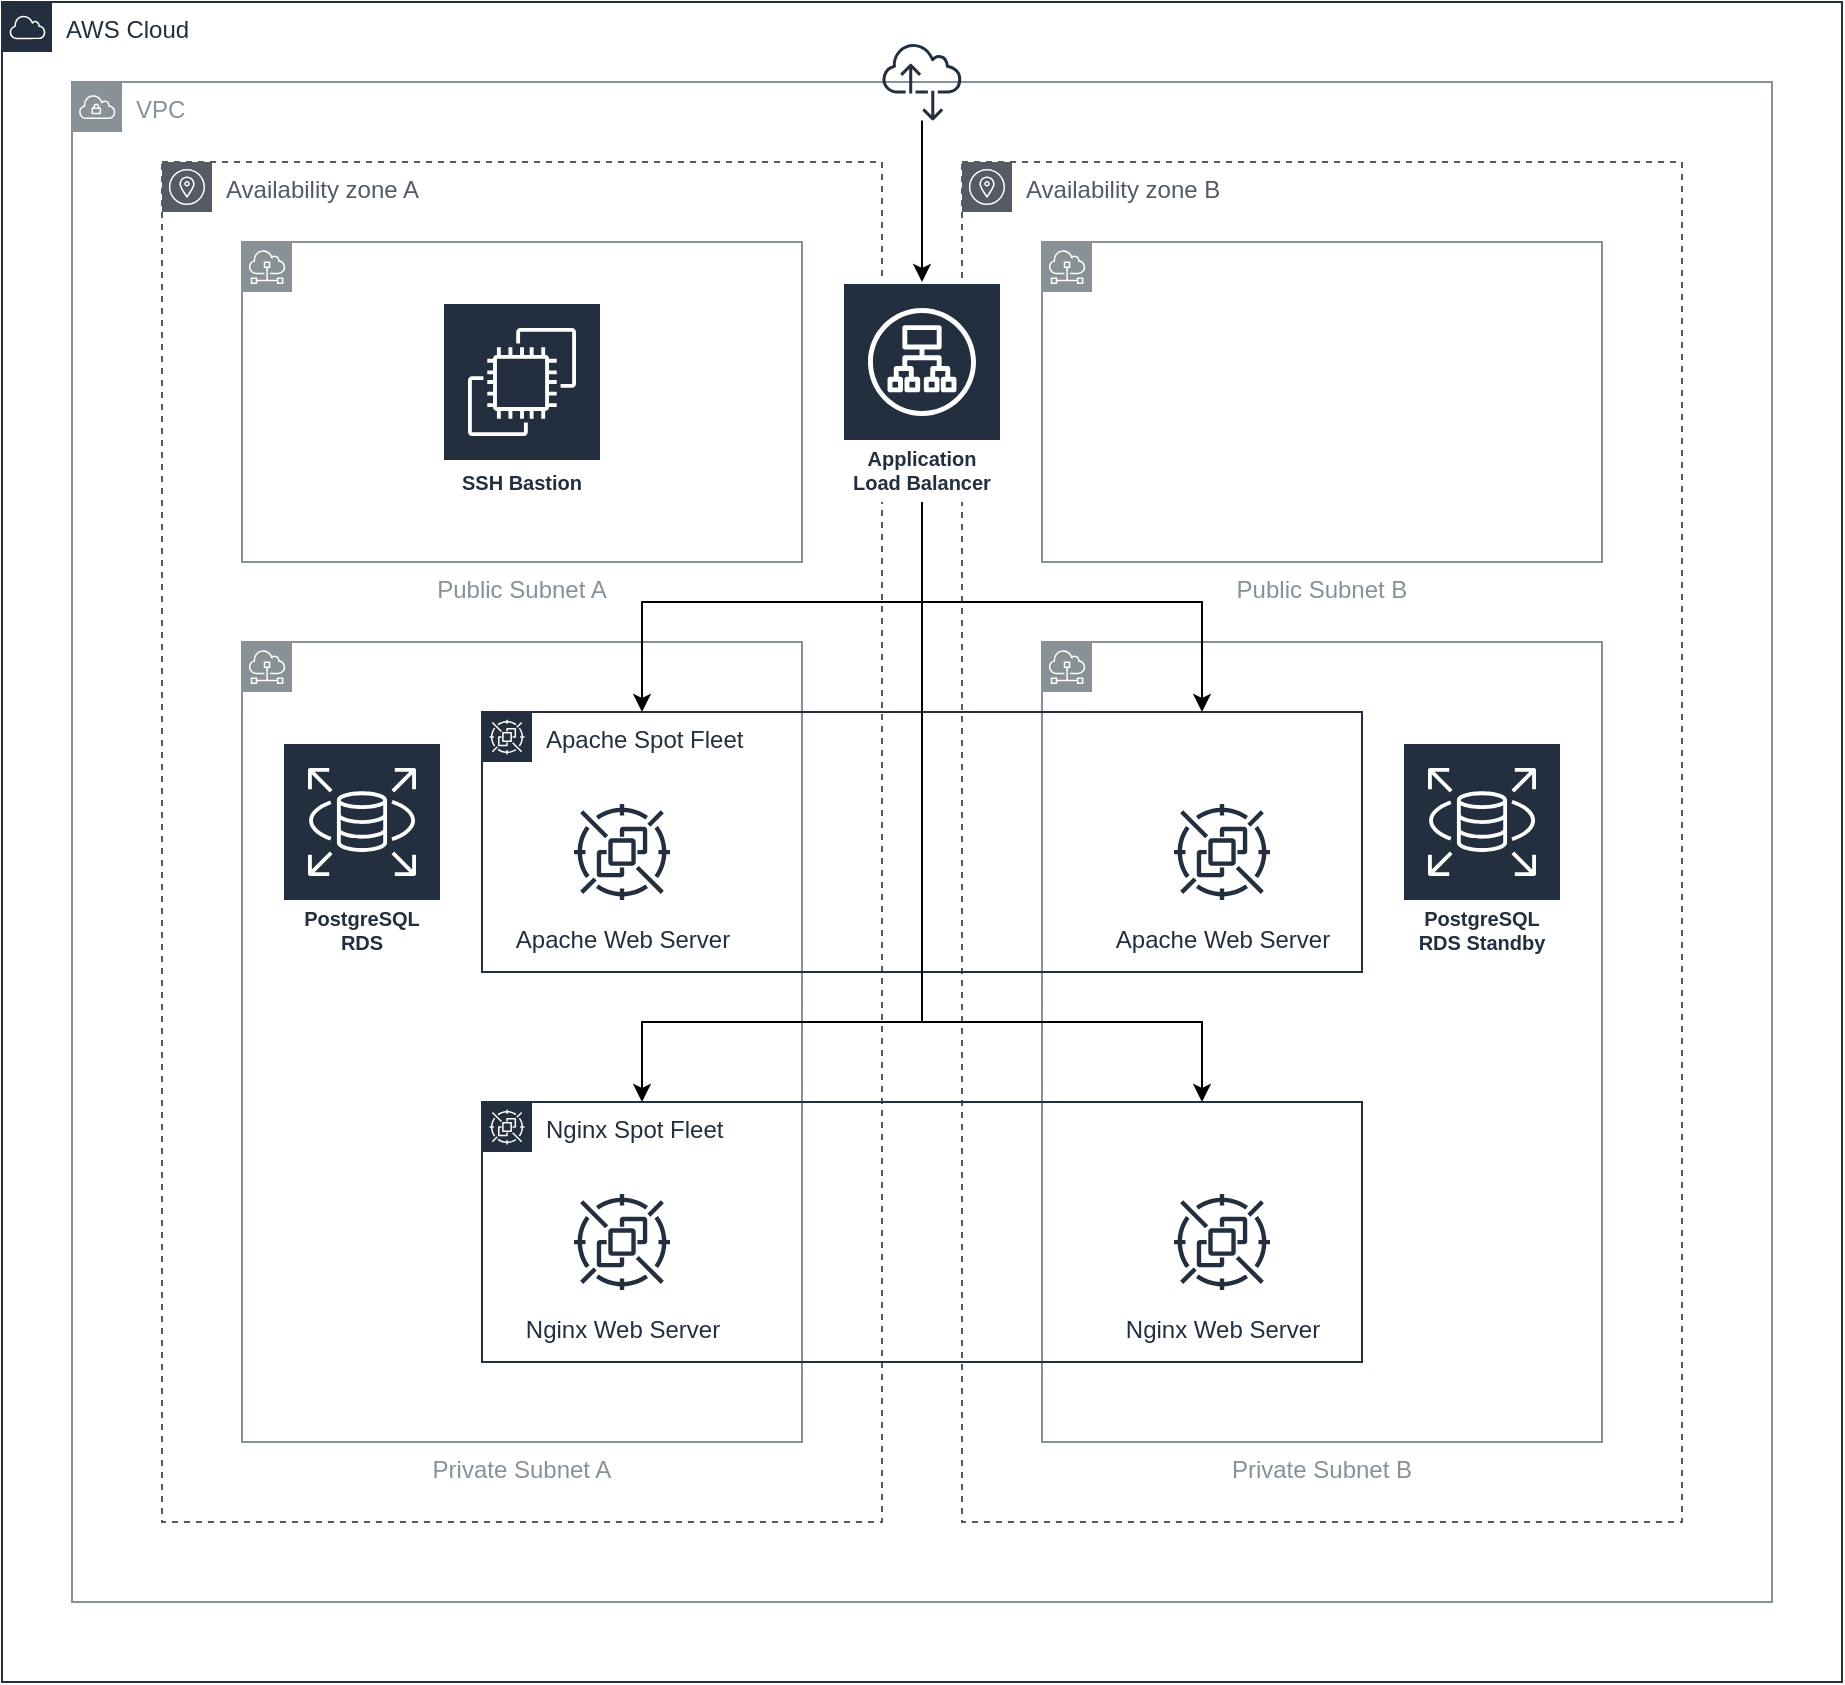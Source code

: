 <mxfile version="12.6.5" type="device"><diagram id="bDWn776e59Y9g_TrNDu6" name="Page-1"><mxGraphModel dx="2022" dy="1866" grid="1" gridSize="10" guides="1" tooltips="1" connect="1" arrows="1" fold="1" page="1" pageScale="1" pageWidth="850" pageHeight="1100" math="0" shadow="0"><root><mxCell id="0"/><mxCell id="1" parent="0"/><mxCell id="0inFkSynhpkLG5Cay_Hg-35" value="Availability zone A" style="outlineConnect=0;gradientColor=none;html=1;whiteSpace=wrap;fontSize=12;fontStyle=0;shape=mxgraph.aws4.group;grIcon=mxgraph.aws4.group_availability_zone;strokeColor=#545B64;fillColor=none;verticalAlign=top;align=left;spacingLeft=30;fontColor=#545B64;dashed=1;shadow=0;labelBackgroundColor=none;" vertex="1" parent="1"><mxGeometry x="40" y="40" width="360" height="680" as="geometry"/></mxCell><mxCell id="0inFkSynhpkLG5Cay_Hg-36" value="Availability zone B" style="outlineConnect=0;gradientColor=none;html=1;whiteSpace=wrap;fontSize=12;fontStyle=0;shape=mxgraph.aws4.group;grIcon=mxgraph.aws4.group_availability_zone;strokeColor=#545B64;fillColor=none;verticalAlign=top;align=left;spacingLeft=30;fontColor=#545B64;dashed=1;shadow=0;labelBackgroundColor=none;" vertex="1" parent="1"><mxGeometry x="440" y="40" width="360" height="680" as="geometry"/></mxCell><mxCell id="0inFkSynhpkLG5Cay_Hg-37" value="AWS Cloud" style="points=[[0,0],[0.25,0],[0.5,0],[0.75,0],[1,0],[1,0.25],[1,0.5],[1,0.75],[1,1],[0.75,1],[0.5,1],[0.25,1],[0,1],[0,0.75],[0,0.5],[0,0.25]];outlineConnect=0;gradientColor=none;html=1;whiteSpace=wrap;fontSize=12;fontStyle=0;shape=mxgraph.aws4.group;grIcon=mxgraph.aws4.group_aws_cloud;strokeColor=#232F3E;fillColor=none;verticalAlign=top;align=left;spacingLeft=30;fontColor=#232F3E;dashed=0;shadow=0;labelBackgroundColor=none;" vertex="1" parent="1"><mxGeometry x="-40" y="-40" width="920" height="840" as="geometry"/></mxCell><mxCell id="0inFkSynhpkLG5Cay_Hg-22" value="VPC" style="outlineConnect=0;gradientColor=none;html=1;whiteSpace=wrap;fontSize=12;fontStyle=0;shape=mxgraph.aws4.group;grIcon=mxgraph.aws4.group_vpc;strokeColor=#879196;fillColor=none;verticalAlign=top;align=left;spacingLeft=30;fontColor=#879196;dashed=0;shadow=0;labelBackgroundColor=none;" vertex="1" parent="1"><mxGeometry x="-5" width="850" height="760" as="geometry"/></mxCell><mxCell id="0inFkSynhpkLG5Cay_Hg-34" value="Private Subnet B" style="outlineConnect=0;html=1;whiteSpace=wrap;fontSize=12;fontStyle=0;shape=mxgraph.aws4.group;grIcon=mxgraph.aws4.group_subnet;strokeColor=#879196;fillColor=none;verticalAlign=top;align=center;spacingLeft=0;dashed=0;fontColor=#879196;shadow=0;labelPosition=center;verticalLabelPosition=bottom;" vertex="1" parent="1"><mxGeometry x="480" y="280" width="280" height="400" as="geometry"/></mxCell><mxCell id="0inFkSynhpkLG5Cay_Hg-33" value="Private Subnet A" style="outlineConnect=0;html=1;whiteSpace=wrap;fontSize=12;fontStyle=0;shape=mxgraph.aws4.group;grIcon=mxgraph.aws4.group_subnet;strokeColor=#879196;fillColor=none;verticalAlign=top;align=center;spacingLeft=0;dashed=0;fontColor=#879196;shadow=0;labelPosition=center;verticalLabelPosition=bottom;" vertex="1" parent="1"><mxGeometry x="80" y="280" width="280" height="400" as="geometry"/></mxCell><mxCell id="0inFkSynhpkLG5Cay_Hg-1" value="Public Subnet A" style="outlineConnect=0;html=1;whiteSpace=wrap;fontSize=12;fontStyle=0;shape=mxgraph.aws4.group;grIcon=mxgraph.aws4.group_subnet;strokeColor=#879196;fillColor=none;verticalAlign=top;align=center;spacingLeft=0;dashed=0;fontColor=#879196;shadow=0;labelPosition=center;verticalLabelPosition=bottom;" vertex="1" parent="1"><mxGeometry x="80" y="80" width="280" height="160" as="geometry"/></mxCell><mxCell id="0inFkSynhpkLG5Cay_Hg-17" value="" style="edgeStyle=orthogonalEdgeStyle;rounded=0;orthogonalLoop=1;jettySize=auto;html=1;fontColor=#248814;jumpStyle=none;" edge="1" parent="1" source="0inFkSynhpkLG5Cay_Hg-3" target="0inFkSynhpkLG5Cay_Hg-9"><mxGeometry relative="1" as="geometry"><Array as="points"><mxPoint x="420" y="260"/><mxPoint x="280" y="260"/></Array></mxGeometry></mxCell><mxCell id="0inFkSynhpkLG5Cay_Hg-18" value="" style="edgeStyle=orthogonalEdgeStyle;rounded=0;jumpStyle=none;orthogonalLoop=1;jettySize=auto;html=1;fontColor=#248814;" edge="1" parent="1" source="0inFkSynhpkLG5Cay_Hg-3" target="0inFkSynhpkLG5Cay_Hg-9"><mxGeometry relative="1" as="geometry"><Array as="points"><mxPoint x="420" y="260"/><mxPoint x="560" y="260"/></Array></mxGeometry></mxCell><mxCell id="0inFkSynhpkLG5Cay_Hg-4" value="SSH Bastion" style="outlineConnect=0;fontColor=#232F3E;gradientColor=none;strokeColor=#ffffff;fillColor=#232F3E;dashed=0;verticalLabelPosition=middle;verticalAlign=bottom;align=center;html=1;whiteSpace=wrap;fontSize=10;fontStyle=1;spacing=3;shape=mxgraph.aws4.productIcon;prIcon=mxgraph.aws4.ec2;shadow=0;labelBackgroundColor=none;" vertex="1" parent="1"><mxGeometry x="180" y="110" width="80" height="100" as="geometry"/></mxCell><mxCell id="0inFkSynhpkLG5Cay_Hg-9" value="Apache Spot Fleet" style="outlineConnect=0;gradientColor=none;html=1;whiteSpace=wrap;fontSize=12;fontStyle=0;shape=mxgraph.aws4.group;grIcon=mxgraph.aws4.group_spot_fleet;strokeColor=#232F3E;fillColor=none;verticalAlign=top;align=left;spacingLeft=30;fontColor=#232F3E;dashed=0;shadow=0;" vertex="1" parent="1"><mxGeometry x="200" y="315" width="440" height="130" as="geometry"/></mxCell><mxCell id="0inFkSynhpkLG5Cay_Hg-10" value="Apache Web Server" style="outlineConnect=0;fontColor=#232F3E;gradientColor=none;strokeColor=#232F3E;fillColor=none;dashed=0;verticalLabelPosition=bottom;verticalAlign=top;align=center;html=1;fontSize=12;fontStyle=0;aspect=fixed;shape=mxgraph.aws4.resourceIcon;resIcon=mxgraph.aws4.spot_instance;shadow=0;" vertex="1" parent="1"><mxGeometry x="240" y="355" width="60" height="60" as="geometry"/></mxCell><mxCell id="0inFkSynhpkLG5Cay_Hg-11" value="Apache Web Server" style="outlineConnect=0;fontColor=#232F3E;gradientColor=none;strokeColor=#232F3E;fillColor=none;dashed=0;verticalLabelPosition=bottom;verticalAlign=top;align=center;html=1;fontSize=12;fontStyle=0;aspect=fixed;shape=mxgraph.aws4.resourceIcon;resIcon=mxgraph.aws4.spot_instance;shadow=0;" vertex="1" parent="1"><mxGeometry x="540" y="355" width="60" height="60" as="geometry"/></mxCell><mxCell id="0inFkSynhpkLG5Cay_Hg-15" value="PostgreSQL RDS" style="outlineConnect=0;fontColor=#232F3E;gradientColor=none;strokeColor=#ffffff;fillColor=#232F3E;dashed=0;verticalLabelPosition=middle;verticalAlign=bottom;align=center;html=1;whiteSpace=wrap;fontSize=10;fontStyle=1;spacing=3;shape=mxgraph.aws4.productIcon;prIcon=mxgraph.aws4.rds;shadow=0;labelBackgroundColor=none;" vertex="1" parent="1"><mxGeometry x="100" y="330" width="80" height="110" as="geometry"/></mxCell><mxCell id="0inFkSynhpkLG5Cay_Hg-16" value="PostgreSQL RDS Standby" style="outlineConnect=0;fontColor=#232F3E;gradientColor=none;strokeColor=#ffffff;fillColor=#232F3E;dashed=0;verticalLabelPosition=middle;verticalAlign=bottom;align=center;html=1;whiteSpace=wrap;fontSize=10;fontStyle=1;spacing=3;shape=mxgraph.aws4.productIcon;prIcon=mxgraph.aws4.rds;shadow=0;labelBackgroundColor=none;" vertex="1" parent="1"><mxGeometry x="660" y="330" width="80" height="110" as="geometry"/></mxCell><mxCell id="0inFkSynhpkLG5Cay_Hg-25" value="" style="edgeStyle=orthogonalEdgeStyle;rounded=0;jumpStyle=none;orthogonalLoop=1;jettySize=auto;html=1;fontColor=#248814;" edge="1" parent="1" source="0inFkSynhpkLG5Cay_Hg-21" target="0inFkSynhpkLG5Cay_Hg-3"><mxGeometry relative="1" as="geometry"/></mxCell><mxCell id="0inFkSynhpkLG5Cay_Hg-21" value="" style="outlineConnect=0;fontColor=#232F3E;gradientColor=none;fillColor=#232F3E;strokeColor=none;dashed=0;verticalLabelPosition=bottom;verticalAlign=top;align=center;html=1;fontSize=12;fontStyle=0;aspect=fixed;pointerEvents=1;shape=mxgraph.aws4.internet_alt2;shadow=0;labelBackgroundColor=none;" vertex="1" parent="1"><mxGeometry x="400" y="-20" width="40" height="40" as="geometry"/></mxCell><mxCell id="0inFkSynhpkLG5Cay_Hg-26" value="Public Subnet B" style="outlineConnect=0;html=1;whiteSpace=wrap;fontSize=12;fontStyle=0;shape=mxgraph.aws4.group;grIcon=mxgraph.aws4.group_subnet;strokeColor=#879196;fillColor=none;verticalAlign=top;align=center;spacingLeft=0;dashed=0;fontColor=#879196;shadow=0;labelPosition=center;verticalLabelPosition=bottom;horizontal=1;perimeterSpacing=0;" vertex="1" parent="1"><mxGeometry x="480" y="80" width="280" height="160" as="geometry"/></mxCell><mxCell id="0inFkSynhpkLG5Cay_Hg-3" value="Application Load Balancer" style="outlineConnect=0;fontColor=#232F3E;gradientColor=none;strokeColor=#ffffff;fillColor=#232F3E;dashed=0;verticalLabelPosition=middle;verticalAlign=bottom;align=center;html=1;whiteSpace=wrap;fontSize=10;fontStyle=1;spacing=3;shape=mxgraph.aws4.productIcon;prIcon=mxgraph.aws4.application_load_balancer;shadow=0;" vertex="1" parent="1"><mxGeometry x="380" y="100" width="80" height="110" as="geometry"/></mxCell><mxCell id="0inFkSynhpkLG5Cay_Hg-39" value="Nginx Spot Fleet" style="outlineConnect=0;gradientColor=none;html=1;whiteSpace=wrap;fontSize=12;fontStyle=0;shape=mxgraph.aws4.group;grIcon=mxgraph.aws4.group_spot_fleet;strokeColor=#232F3E;fillColor=none;verticalAlign=top;align=left;spacingLeft=30;fontColor=#232F3E;dashed=0;shadow=0;" vertex="1" parent="1"><mxGeometry x="200" y="510" width="440" height="130" as="geometry"/></mxCell><mxCell id="0inFkSynhpkLG5Cay_Hg-40" value="Nginx Web Server" style="outlineConnect=0;fontColor=#232F3E;gradientColor=none;strokeColor=#232F3E;fillColor=none;dashed=0;verticalLabelPosition=bottom;verticalAlign=top;align=center;html=1;fontSize=12;fontStyle=0;aspect=fixed;shape=mxgraph.aws4.resourceIcon;resIcon=mxgraph.aws4.spot_instance;shadow=0;" vertex="1" parent="1"><mxGeometry x="240" y="550" width="60" height="60" as="geometry"/></mxCell><mxCell id="0inFkSynhpkLG5Cay_Hg-41" value="Nginx Web Server" style="outlineConnect=0;fontColor=#232F3E;gradientColor=none;strokeColor=#232F3E;fillColor=none;dashed=0;verticalLabelPosition=bottom;verticalAlign=top;align=center;html=1;fontSize=12;fontStyle=0;aspect=fixed;shape=mxgraph.aws4.resourceIcon;resIcon=mxgraph.aws4.spot_instance;shadow=0;" vertex="1" parent="1"><mxGeometry x="540" y="550" width="60" height="60" as="geometry"/></mxCell><mxCell id="0inFkSynhpkLG5Cay_Hg-42" value="" style="edgeStyle=orthogonalEdgeStyle;rounded=0;jumpStyle=none;orthogonalLoop=1;jettySize=auto;html=1;fontColor=#248814;" edge="1" parent="1" target="0inFkSynhpkLG5Cay_Hg-39"><mxGeometry relative="1" as="geometry"><mxPoint x="420" y="210" as="sourcePoint"/><mxPoint x="560" y="315" as="targetPoint"/><Array as="points"><mxPoint x="420" y="470"/><mxPoint x="280" y="470"/></Array></mxGeometry></mxCell><mxCell id="0inFkSynhpkLG5Cay_Hg-43" value="" style="edgeStyle=orthogonalEdgeStyle;rounded=0;jumpStyle=none;orthogonalLoop=1;jettySize=auto;html=1;fontColor=#248814;" edge="1" parent="1" source="0inFkSynhpkLG5Cay_Hg-3" target="0inFkSynhpkLG5Cay_Hg-39"><mxGeometry relative="1" as="geometry"><mxPoint x="430" y="220" as="sourcePoint"/><mxPoint x="290" y="520" as="targetPoint"/><Array as="points"><mxPoint x="420" y="470"/><mxPoint x="560" y="470"/></Array></mxGeometry></mxCell></root></mxGraphModel></diagram></mxfile>